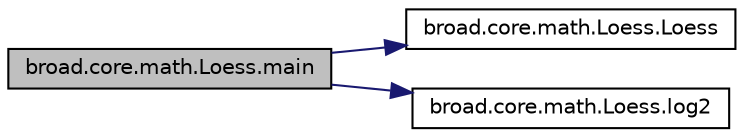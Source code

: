 digraph "broad.core.math.Loess.main"
{
  edge [fontname="Helvetica",fontsize="10",labelfontname="Helvetica",labelfontsize="10"];
  node [fontname="Helvetica",fontsize="10",shape=record];
  rankdir="LR";
  Node1 [label="broad.core.math.Loess.main",height=0.2,width=0.4,color="black", fillcolor="grey75", style="filled" fontcolor="black"];
  Node1 -> Node2 [color="midnightblue",fontsize="10",style="solid",fontname="Helvetica"];
  Node2 [label="broad.core.math.Loess.Loess",height=0.2,width=0.4,color="black", fillcolor="white", style="filled",URL="$classbroad_1_1core_1_1math_1_1_loess.html#abb08811372cb83a6473c7056908098dd"];
  Node1 -> Node3 [color="midnightblue",fontsize="10",style="solid",fontname="Helvetica"];
  Node3 [label="broad.core.math.Loess.log2",height=0.2,width=0.4,color="black", fillcolor="white", style="filled",URL="$classbroad_1_1core_1_1math_1_1_loess.html#a42bcd0bb764afe115ebaeff91d7a2ce3"];
}
